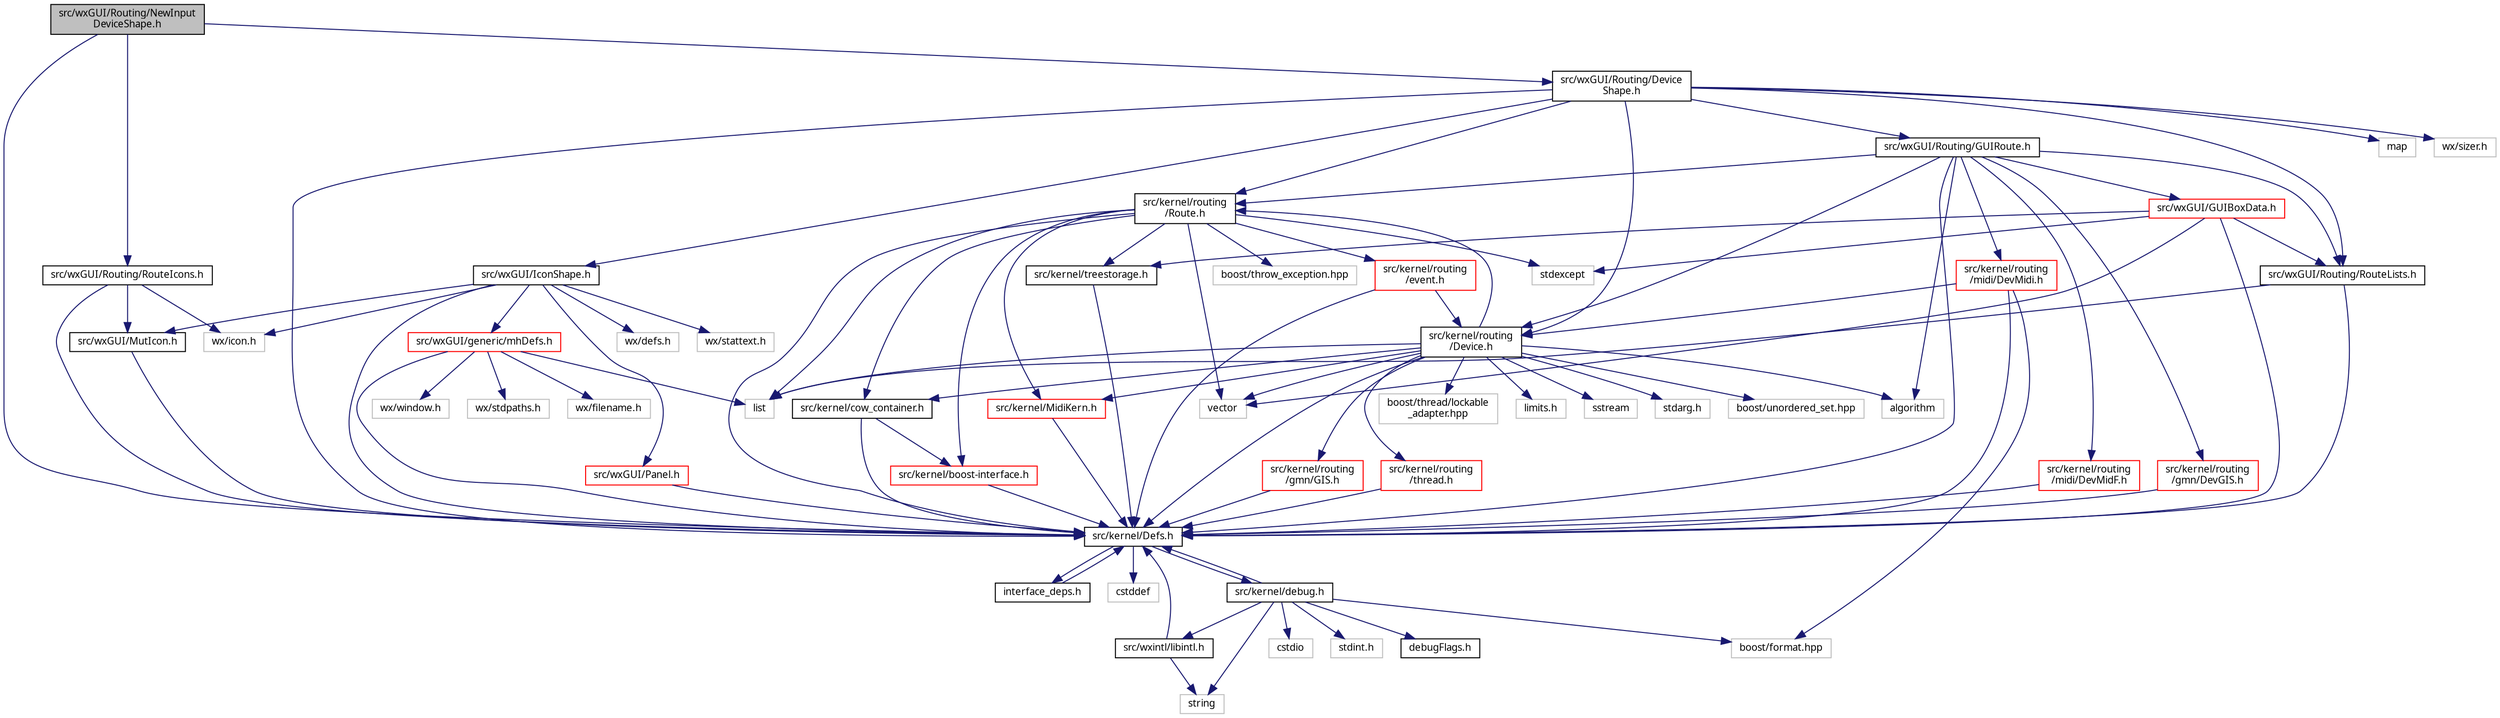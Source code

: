 digraph "src/wxGUI/Routing/NewInputDeviceShape.h"
{
  edge [fontname="Sans",fontsize="10",labelfontname="Sans",labelfontsize="10"];
  node [fontname="Sans",fontsize="10",shape=record];
  Node0 [label="src/wxGUI/Routing/NewInput\lDeviceShape.h",height=0.2,width=0.4,color="black", fillcolor="grey75", style="filled", fontcolor="black"];
  Node0 -> Node1 [color="midnightblue",fontsize="10",style="solid",fontname="Sans"];
  Node1 [label="src/kernel/Defs.h",height=0.2,width=0.4,color="black", fillcolor="white", style="filled",URL="$d1/d73/Defs_8h.html",tooltip="Common definitions. "];
  Node1 -> Node2 [color="midnightblue",fontsize="10",style="solid",fontname="Sans"];
  Node2 [label="interface_deps.h",height=0.2,width=0.4,color="black", fillcolor="white", style="filled",URL="$de/ddd/interface__deps_8h.html"];
  Node2 -> Node1 [color="midnightblue",fontsize="10",style="solid",fontname="Sans"];
  Node1 -> Node3 [color="midnightblue",fontsize="10",style="solid",fontname="Sans"];
  Node3 [label="cstddef",height=0.2,width=0.4,color="grey75", fillcolor="white", style="filled"];
  Node1 -> Node4 [color="midnightblue",fontsize="10",style="solid",fontname="Sans"];
  Node4 [label="src/kernel/debug.h",height=0.2,width=0.4,color="black", fillcolor="white", style="filled",URL="$db/d16/debug_8h.html"];
  Node4 -> Node1 [color="midnightblue",fontsize="10",style="solid",fontname="Sans"];
  Node4 -> Node5 [color="midnightblue",fontsize="10",style="solid",fontname="Sans"];
  Node5 [label="src/wxintl/libintl.h",height=0.2,width=0.4,color="black", fillcolor="white", style="filled",URL="$d4/d64/libintl_8h.html"];
  Node5 -> Node1 [color="midnightblue",fontsize="10",style="solid",fontname="Sans"];
  Node5 -> Node6 [color="midnightblue",fontsize="10",style="solid",fontname="Sans"];
  Node6 [label="string",height=0.2,width=0.4,color="grey75", fillcolor="white", style="filled"];
  Node4 -> Node6 [color="midnightblue",fontsize="10",style="solid",fontname="Sans"];
  Node4 -> Node7 [color="midnightblue",fontsize="10",style="solid",fontname="Sans"];
  Node7 [label="cstdio",height=0.2,width=0.4,color="grey75", fillcolor="white", style="filled"];
  Node4 -> Node8 [color="midnightblue",fontsize="10",style="solid",fontname="Sans"];
  Node8 [label="boost/format.hpp",height=0.2,width=0.4,color="grey75", fillcolor="white", style="filled"];
  Node4 -> Node9 [color="midnightblue",fontsize="10",style="solid",fontname="Sans"];
  Node9 [label="stdint.h",height=0.2,width=0.4,color="grey75", fillcolor="white", style="filled"];
  Node4 -> Node10 [color="midnightblue",fontsize="10",style="solid",fontname="Sans"];
  Node10 [label="debugFlags.h",height=0.2,width=0.4,color="black", fillcolor="white", style="filled",URL="$d4/dab/debugFlags_8h.html",tooltip="Debug flags for mutabor debug mode. "];
  Node0 -> Node11 [color="midnightblue",fontsize="10",style="solid",fontname="Sans"];
  Node11 [label="src/wxGUI/Routing/RouteIcons.h",height=0.2,width=0.4,color="black", fillcolor="white", style="filled",URL="$df/d40/RouteIcons_8h.html",tooltip="Devices base classes. "];
  Node11 -> Node1 [color="midnightblue",fontsize="10",style="solid",fontname="Sans"];
  Node11 -> Node12 [color="midnightblue",fontsize="10",style="solid",fontname="Sans"];
  Node12 [label="src/wxGUI/MutIcon.h",height=0.2,width=0.4,color="black", fillcolor="white", style="filled",URL="$df/d37/MutIcon_8h.html",tooltip="Icon class fixing issues with Mac OS. "];
  Node12 -> Node1 [color="midnightblue",fontsize="10",style="solid",fontname="Sans"];
  Node11 -> Node13 [color="midnightblue",fontsize="10",style="solid",fontname="Sans"];
  Node13 [label="wx/icon.h",height=0.2,width=0.4,color="grey75", fillcolor="white", style="filled"];
  Node0 -> Node14 [color="midnightblue",fontsize="10",style="solid",fontname="Sans"];
  Node14 [label="src/wxGUI/Routing/Device\lShape.h",height=0.2,width=0.4,color="black", fillcolor="white", style="filled",URL="$d9/d4d/DeviceShape_8h.html",tooltip="Device shape base class for route window. "];
  Node14 -> Node1 [color="midnightblue",fontsize="10",style="solid",fontname="Sans"];
  Node14 -> Node15 [color="midnightblue",fontsize="10",style="solid",fontname="Sans"];
  Node15 [label="src/wxGUI/IconShape.h",height=0.2,width=0.4,color="black", fillcolor="white", style="filled",URL="$d5/d6f/IconShape_8h.html",tooltip="Icon shape. "];
  Node15 -> Node1 [color="midnightblue",fontsize="10",style="solid",fontname="Sans"];
  Node15 -> Node16 [color="midnightblue",fontsize="10",style="solid",fontname="Sans"];
  Node16 [label="src/wxGUI/generic/mhDefs.h",height=0.2,width=0.4,color="red", fillcolor="white", style="filled",URL="$d0/d68/mhDefs_8h.html"];
  Node16 -> Node1 [color="midnightblue",fontsize="10",style="solid",fontname="Sans"];
  Node16 -> Node17 [color="midnightblue",fontsize="10",style="solid",fontname="Sans"];
  Node17 [label="wx/window.h",height=0.2,width=0.4,color="grey75", fillcolor="white", style="filled"];
  Node16 -> Node18 [color="midnightblue",fontsize="10",style="solid",fontname="Sans"];
  Node18 [label="wx/stdpaths.h",height=0.2,width=0.4,color="grey75", fillcolor="white", style="filled"];
  Node16 -> Node19 [color="midnightblue",fontsize="10",style="solid",fontname="Sans"];
  Node19 [label="wx/filename.h",height=0.2,width=0.4,color="grey75", fillcolor="white", style="filled"];
  Node16 -> Node23 [color="midnightblue",fontsize="10",style="solid",fontname="Sans"];
  Node23 [label="list",height=0.2,width=0.4,color="grey75", fillcolor="white", style="filled"];
  Node15 -> Node33 [color="midnightblue",fontsize="10",style="solid",fontname="Sans"];
  Node33 [label="src/wxGUI/Panel.h",height=0.2,width=0.4,color="red", fillcolor="white", style="filled",URL="$d0/d1d/Panel_8h.html",tooltip="Mutabor Panel. "];
  Node33 -> Node1 [color="midnightblue",fontsize="10",style="solid",fontname="Sans"];
  Node15 -> Node12 [color="midnightblue",fontsize="10",style="solid",fontname="Sans"];
  Node15 -> Node25 [color="midnightblue",fontsize="10",style="solid",fontname="Sans"];
  Node25 [label="wx/defs.h",height=0.2,width=0.4,color="grey75", fillcolor="white", style="filled"];
  Node15 -> Node13 [color="midnightblue",fontsize="10",style="solid",fontname="Sans"];
  Node15 -> Node37 [color="midnightblue",fontsize="10",style="solid",fontname="Sans"];
  Node37 [label="wx/stattext.h",height=0.2,width=0.4,color="grey75", fillcolor="white", style="filled"];
  Node14 -> Node38 [color="midnightblue",fontsize="10",style="solid",fontname="Sans"];
  Node38 [label="src/kernel/routing\l/Route.h",height=0.2,width=0.4,color="black", fillcolor="white", style="filled",URL="$d1/d65/Route_8h.html",tooltip="Routing. "];
  Node38 -> Node1 [color="midnightblue",fontsize="10",style="solid",fontname="Sans"];
  Node38 -> Node39 [color="midnightblue",fontsize="10",style="solid",fontname="Sans"];
  Node39 [label="src/kernel/cow_container.h",height=0.2,width=0.4,color="black", fillcolor="white", style="filled",URL="$da/d28/cow__container_8h.html",tooltip="Copy on write container. "];
  Node39 -> Node1 [color="midnightblue",fontsize="10",style="solid",fontname="Sans"];
  Node39 -> Node40 [color="midnightblue",fontsize="10",style="solid",fontname="Sans"];
  Node40 [label="src/kernel/boost-interface.h",height=0.2,width=0.4,color="red", fillcolor="white", style="filled",URL="$d1/da4/boost-interface_8h.html",tooltip="Interface to the boost library. "];
  Node40 -> Node1 [color="midnightblue",fontsize="10",style="solid",fontname="Sans"];
  Node38 -> Node43 [color="midnightblue",fontsize="10",style="solid",fontname="Sans"];
  Node43 [label="src/kernel/MidiKern.h",height=0.2,width=0.4,color="red", fillcolor="white", style="filled",URL="$da/dfd/MidiKern_8h.html"];
  Node43 -> Node1 [color="midnightblue",fontsize="10",style="solid",fontname="Sans"];
  Node38 -> Node45 [color="midnightblue",fontsize="10",style="solid",fontname="Sans"];
  Node45 [label="src/kernel/treestorage.h",height=0.2,width=0.4,color="black", fillcolor="white", style="filled",URL="$db/dbe/treestorage_8h.html",tooltip="abstract class for tree like storage "];
  Node45 -> Node1 [color="midnightblue",fontsize="10",style="solid",fontname="Sans"];
  Node38 -> Node40 [color="midnightblue",fontsize="10",style="solid",fontname="Sans"];
  Node38 -> Node23 [color="midnightblue",fontsize="10",style="solid",fontname="Sans"];
  Node38 -> Node28 [color="midnightblue",fontsize="10",style="solid",fontname="Sans"];
  Node28 [label="vector",height=0.2,width=0.4,color="grey75", fillcolor="white", style="filled"];
  Node38 -> Node46 [color="midnightblue",fontsize="10",style="solid",fontname="Sans"];
  Node46 [label="stdexcept",height=0.2,width=0.4,color="grey75", fillcolor="white", style="filled"];
  Node38 -> Node47 [color="midnightblue",fontsize="10",style="solid",fontname="Sans"];
  Node47 [label="boost/throw_exception.hpp",height=0.2,width=0.4,color="grey75", fillcolor="white", style="filled"];
  Node38 -> Node48 [color="midnightblue",fontsize="10",style="solid",fontname="Sans"];
  Node48 [label="src/kernel/routing\l/event.h",height=0.2,width=0.4,color="red", fillcolor="white", style="filled",URL="$dd/d20/event_8h.html"];
  Node48 -> Node1 [color="midnightblue",fontsize="10",style="solid",fontname="Sans"];
  Node48 -> Node49 [color="midnightblue",fontsize="10",style="solid",fontname="Sans"];
  Node49 [label="src/kernel/routing\l/Device.h",height=0.2,width=0.4,color="black", fillcolor="white", style="filled",URL="$de/d05/Device_8h.html",tooltip="Routing. "];
  Node49 -> Node1 [color="midnightblue",fontsize="10",style="solid",fontname="Sans"];
  Node49 -> Node39 [color="midnightblue",fontsize="10",style="solid",fontname="Sans"];
  Node49 -> Node50 [color="midnightblue",fontsize="10",style="solid",fontname="Sans"];
  Node50 [label="src/kernel/routing\l/gmn/GIS.h",height=0.2,width=0.4,color="red", fillcolor="white", style="filled",URL="$dd/d4d/GIS_8h.html"];
  Node50 -> Node1 [color="midnightblue",fontsize="10",style="solid",fontname="Sans"];
  Node49 -> Node38 [color="midnightblue",fontsize="10",style="solid",fontname="Sans"];
  Node49 -> Node54 [color="midnightblue",fontsize="10",style="solid",fontname="Sans"];
  Node54 [label="src/kernel/routing\l/thread.h",height=0.2,width=0.4,color="red", fillcolor="white", style="filled",URL="$db/dd5/thread_8h.html"];
  Node54 -> Node1 [color="midnightblue",fontsize="10",style="solid",fontname="Sans"];
  Node49 -> Node57 [color="midnightblue",fontsize="10",style="solid",fontname="Sans"];
  Node57 [label="boost/thread/lockable\l_adapter.hpp",height=0.2,width=0.4,color="grey75", fillcolor="white", style="filled"];
  Node49 -> Node43 [color="midnightblue",fontsize="10",style="solid",fontname="Sans"];
  Node49 -> Node28 [color="midnightblue",fontsize="10",style="solid",fontname="Sans"];
  Node49 -> Node23 [color="midnightblue",fontsize="10",style="solid",fontname="Sans"];
  Node49 -> Node58 [color="midnightblue",fontsize="10",style="solid",fontname="Sans"];
  Node58 [label="limits.h",height=0.2,width=0.4,color="grey75", fillcolor="white", style="filled"];
  Node49 -> Node59 [color="midnightblue",fontsize="10",style="solid",fontname="Sans"];
  Node59 [label="algorithm",height=0.2,width=0.4,color="grey75", fillcolor="white", style="filled"];
  Node49 -> Node60 [color="midnightblue",fontsize="10",style="solid",fontname="Sans"];
  Node60 [label="sstream",height=0.2,width=0.4,color="grey75", fillcolor="white", style="filled"];
  Node49 -> Node61 [color="midnightblue",fontsize="10",style="solid",fontname="Sans"];
  Node61 [label="stdarg.h",height=0.2,width=0.4,color="grey75", fillcolor="white", style="filled"];
  Node49 -> Node62 [color="midnightblue",fontsize="10",style="solid",fontname="Sans"];
  Node62 [label="boost/unordered_set.hpp",height=0.2,width=0.4,color="grey75", fillcolor="white", style="filled"];
  Node14 -> Node49 [color="midnightblue",fontsize="10",style="solid",fontname="Sans"];
  Node14 -> Node65 [color="midnightblue",fontsize="10",style="solid",fontname="Sans"];
  Node65 [label="src/wxGUI/Routing/GUIRoute.h",height=0.2,width=0.4,color="black", fillcolor="white", style="filled",URL="$d6/dfa/GUIRoute_8h.html"];
  Node65 -> Node1 [color="midnightblue",fontsize="10",style="solid",fontname="Sans"];
  Node65 -> Node49 [color="midnightblue",fontsize="10",style="solid",fontname="Sans"];
  Node65 -> Node66 [color="midnightblue",fontsize="10",style="solid",fontname="Sans"];
  Node66 [label="src/kernel/routing\l/midi/DevMidi.h",height=0.2,width=0.4,color="red", fillcolor="white", style="filled",URL="$d4/da2/DevMidi_8h.html",tooltip="Classes for midi port. "];
  Node66 -> Node1 [color="midnightblue",fontsize="10",style="solid",fontname="Sans"];
  Node66 -> Node49 [color="midnightblue",fontsize="10",style="solid",fontname="Sans"];
  Node66 -> Node8 [color="midnightblue",fontsize="10",style="solid",fontname="Sans"];
  Node65 -> Node79 [color="midnightblue",fontsize="10",style="solid",fontname="Sans"];
  Node79 [label="src/kernel/routing\l/midi/DevMidF.h",height=0.2,width=0.4,color="red", fillcolor="white", style="filled",URL="$da/d3c/DevMidF_8h.html"];
  Node79 -> Node1 [color="midnightblue",fontsize="10",style="solid",fontname="Sans"];
  Node65 -> Node88 [color="midnightblue",fontsize="10",style="solid",fontname="Sans"];
  Node88 [label="src/kernel/routing\l/gmn/DevGIS.h",height=0.2,width=0.4,color="red", fillcolor="white", style="filled",URL="$da/d81/DevGIS_8h.html"];
  Node88 -> Node1 [color="midnightblue",fontsize="10",style="solid",fontname="Sans"];
  Node65 -> Node38 [color="midnightblue",fontsize="10",style="solid",fontname="Sans"];
  Node65 -> Node90 [color="midnightblue",fontsize="10",style="solid",fontname="Sans"];
  Node90 [label="src/wxGUI/GUIBoxData.h",height=0.2,width=0.4,color="red", fillcolor="white", style="filled",URL="$d5/df7/GUIBoxData_8h.html"];
  Node90 -> Node1 [color="midnightblue",fontsize="10",style="solid",fontname="Sans"];
  Node90 -> Node45 [color="midnightblue",fontsize="10",style="solid",fontname="Sans"];
  Node90 -> Node91 [color="midnightblue",fontsize="10",style="solid",fontname="Sans"];
  Node91 [label="src/wxGUI/Routing/RouteLists.h",height=0.2,width=0.4,color="black", fillcolor="white", style="filled",URL="$d4/d70/RouteLists_8h.html"];
  Node91 -> Node1 [color="midnightblue",fontsize="10",style="solid",fontname="Sans"];
  Node91 -> Node23 [color="midnightblue",fontsize="10",style="solid",fontname="Sans"];
  Node90 -> Node28 [color="midnightblue",fontsize="10",style="solid",fontname="Sans"];
  Node90 -> Node46 [color="midnightblue",fontsize="10",style="solid",fontname="Sans"];
  Node65 -> Node91 [color="midnightblue",fontsize="10",style="solid",fontname="Sans"];
  Node65 -> Node59 [color="midnightblue",fontsize="10",style="solid",fontname="Sans"];
  Node14 -> Node91 [color="midnightblue",fontsize="10",style="solid",fontname="Sans"];
  Node14 -> Node101 [color="midnightblue",fontsize="10",style="solid",fontname="Sans"];
  Node101 [label="map",height=0.2,width=0.4,color="grey75", fillcolor="white", style="filled"];
  Node14 -> Node102 [color="midnightblue",fontsize="10",style="solid",fontname="Sans"];
  Node102 [label="wx/sizer.h",height=0.2,width=0.4,color="grey75", fillcolor="white", style="filled"];
}
